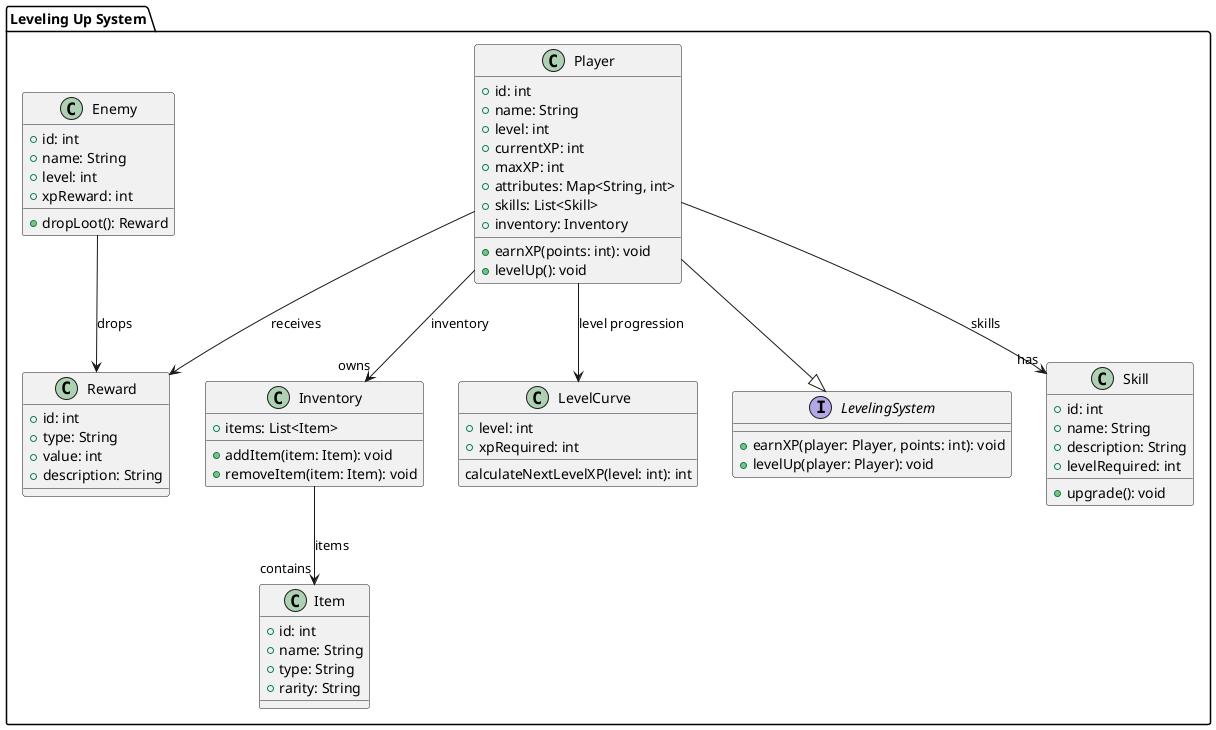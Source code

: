 @startuml

package "Leveling Up System" {

class Player {
    +id: int
    +name: String
    +level: int
    +currentXP: int
    +maxXP: int
    +attributes: Map<String, int>
    +skills: List<Skill>
    +inventory: Inventory
    +earnXP(points: int): void
    +levelUp(): void
}

class Skill {
    +id: int
    +name: String
    +description: String
    +levelRequired: int
    +upgrade(): void
}

class Reward {
    +id: int
    +type: String
    +value: int
    +description: String
}

class Enemy {
    +id: int
    +name: String
    +level: int
    +xpReward: int
    +dropLoot(): Reward
}

class Inventory {
    +items: List<Item>
    +addItem(item: Item): void
    +removeItem(item: Item): void
}

class Item {
    +id: int
    +name: String
    +type: String
    +rarity: String
}

class LevelCurve {
    +level: int
    +xpRequired: int
    calculateNextLevelXP(level: int): int
}

Player --> "has" Skill : "skills"
Player --> "owns" Inventory : "inventory"
Player --> LevelCurve : "level progression"
Inventory --> "contains" Item : "items"
Enemy --> Reward : "drops"
Player --> Reward : "receives"

interface LevelingSystem {
    +earnXP(player: Player, points: int): void
    +levelUp(player: Player): void
}

Player --|> LevelingSystem

}

@enduml

